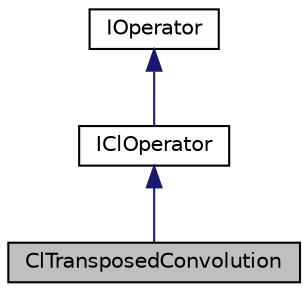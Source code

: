 digraph "ClTransposedConvolution"
{
 // LATEX_PDF_SIZE
  edge [fontname="Helvetica",fontsize="10",labelfontname="Helvetica",labelfontsize="10"];
  node [fontname="Helvetica",fontsize="10",shape=record];
  Node1 [label="ClTransposedConvolution",height=0.2,width=0.4,color="black", fillcolor="grey75", style="filled", fontcolor="black",tooltip="Basic function to simulate a directly convolution layer."];
  Node2 -> Node1 [dir="back",color="midnightblue",fontsize="10",style="solid",fontname="Helvetica"];
  Node2 [label="IClOperator",height=0.2,width=0.4,color="black", fillcolor="white", style="filled",URL="$classarm__compute_1_1experimental_1_1_i_c_l_operator.xhtml",tooltip="Basic interface for functions which have a single async CL kernel."];
  Node3 -> Node2 [dir="back",color="midnightblue",fontsize="10",style="solid",fontname="Helvetica"];
  Node3 [label="IOperator",height=0.2,width=0.4,color="black", fillcolor="white", style="filled",URL="$classarm__compute_1_1experimental_1_1_i_operator.xhtml",tooltip="Base class for all async functions."];
}
